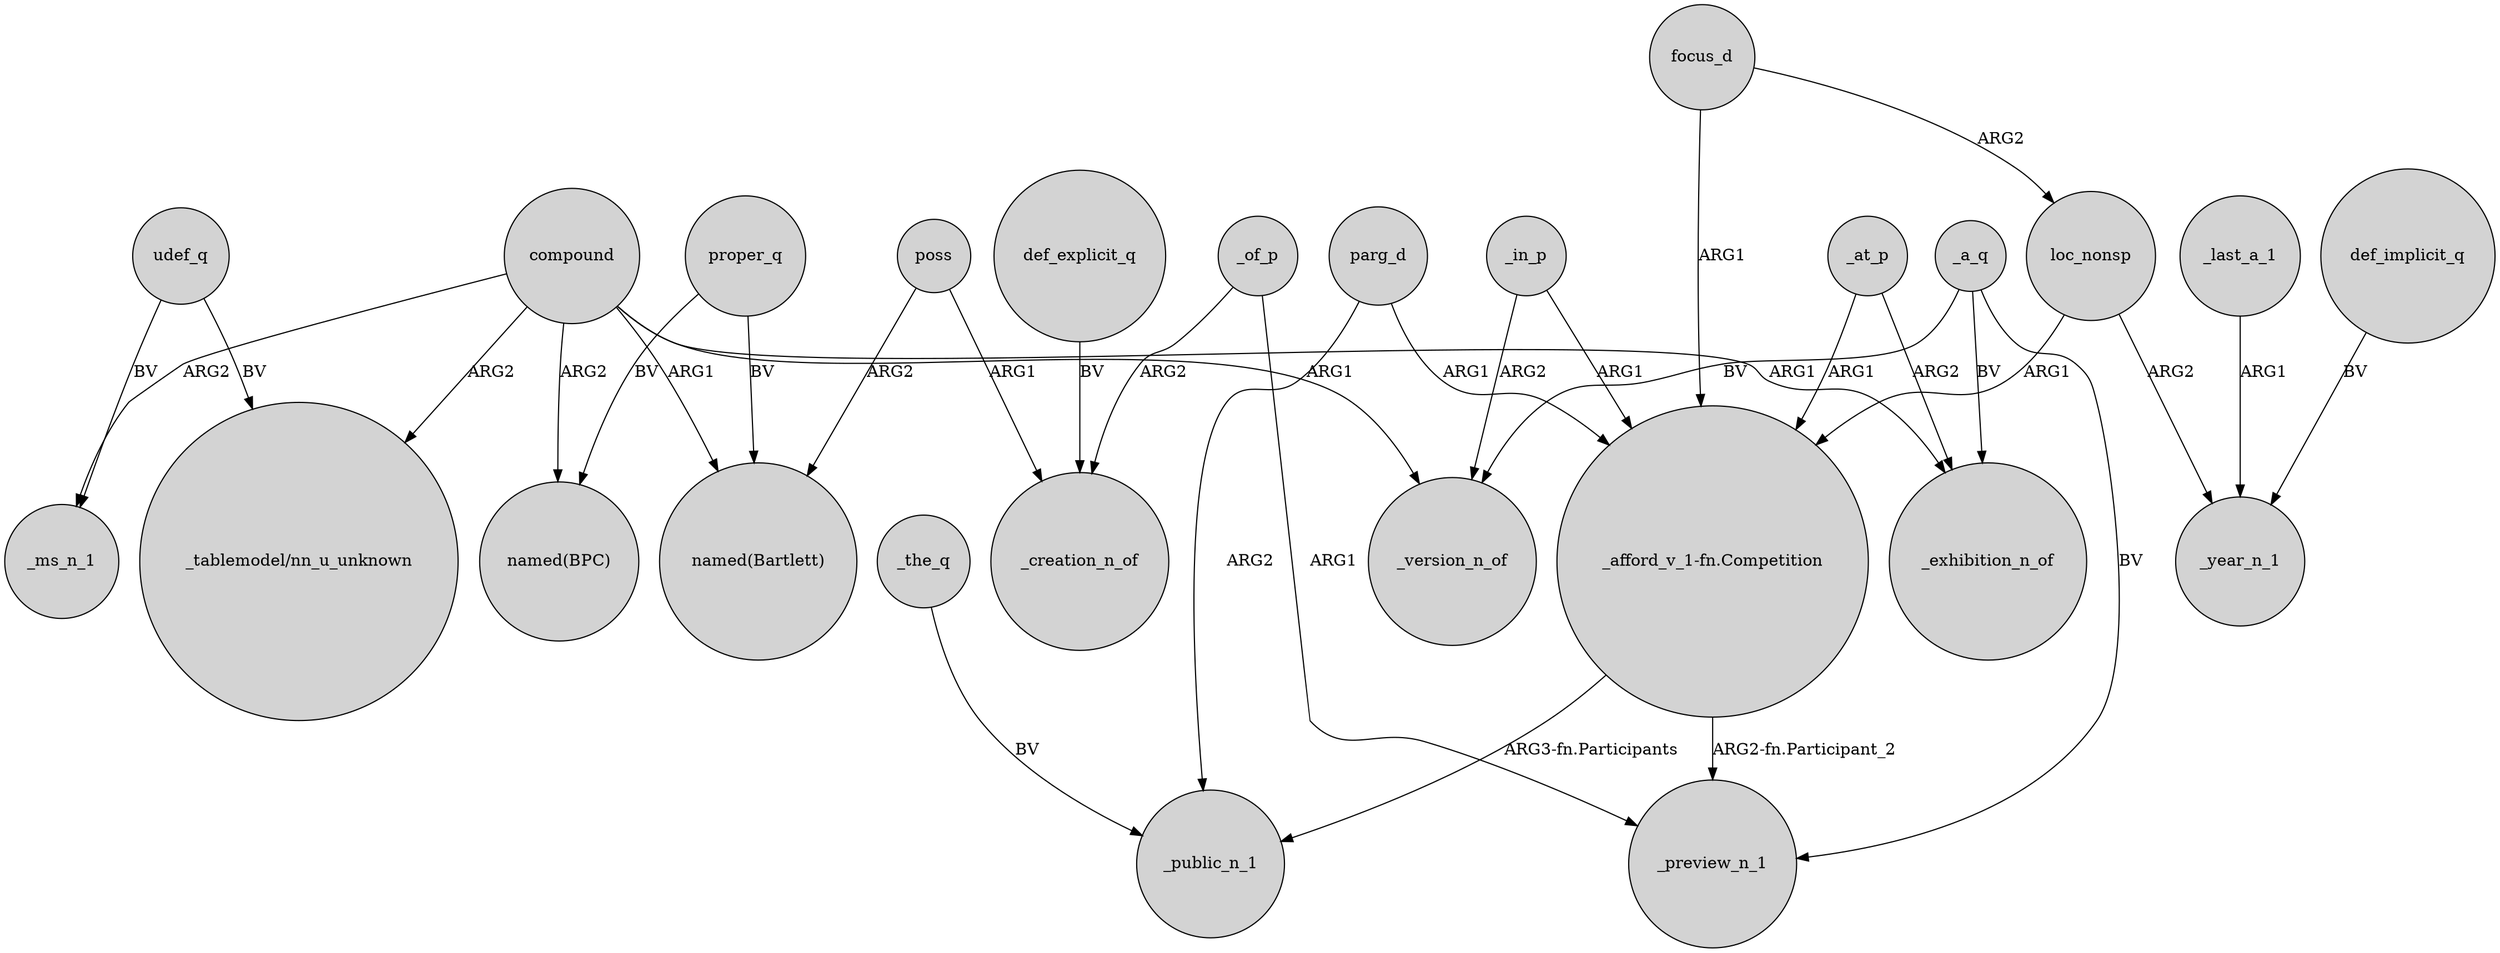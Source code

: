 digraph {
	node [shape=circle style=filled]
	udef_q -> "_tablemodel/nn_u_unknown" [label=BV]
	poss -> "named(Bartlett)" [label=ARG2]
	focus_d -> "_afford_v_1-fn.Competition" [label=ARG1]
	compound -> _ms_n_1 [label=ARG2]
	_of_p -> _creation_n_of [label=ARG2]
	_in_p -> _version_n_of [label=ARG2]
	"_afford_v_1-fn.Competition" -> _public_n_1 [label="ARG3-fn.Participants"]
	parg_d -> _public_n_1 [label=ARG2]
	loc_nonsp -> "_afford_v_1-fn.Competition" [label=ARG1]
	def_implicit_q -> _year_n_1 [label=BV]
	proper_q -> "named(BPC)" [label=BV]
	poss -> _creation_n_of [label=ARG1]
	compound -> "named(Bartlett)" [label=ARG1]
	_at_p -> _exhibition_n_of [label=ARG2]
	focus_d -> loc_nonsp [label=ARG2]
	proper_q -> "named(Bartlett)" [label=BV]
	loc_nonsp -> _year_n_1 [label=ARG2]
	_a_q -> _preview_n_1 [label=BV]
	def_explicit_q -> _creation_n_of [label=BV]
	compound -> _exhibition_n_of [label=ARG1]
	_a_q -> _exhibition_n_of [label=BV]
	_a_q -> _version_n_of [label=BV]
	_of_p -> _preview_n_1 [label=ARG1]
	compound -> "_tablemodel/nn_u_unknown" [label=ARG2]
	_last_a_1 -> _year_n_1 [label=ARG1]
	_the_q -> _public_n_1 [label=BV]
	compound -> _version_n_of [label=ARG1]
	compound -> "named(BPC)" [label=ARG2]
	"_afford_v_1-fn.Competition" -> _preview_n_1 [label="ARG2-fn.Participant_2"]
	udef_q -> _ms_n_1 [label=BV]
	_at_p -> "_afford_v_1-fn.Competition" [label=ARG1]
	parg_d -> "_afford_v_1-fn.Competition" [label=ARG1]
	_in_p -> "_afford_v_1-fn.Competition" [label=ARG1]
}
